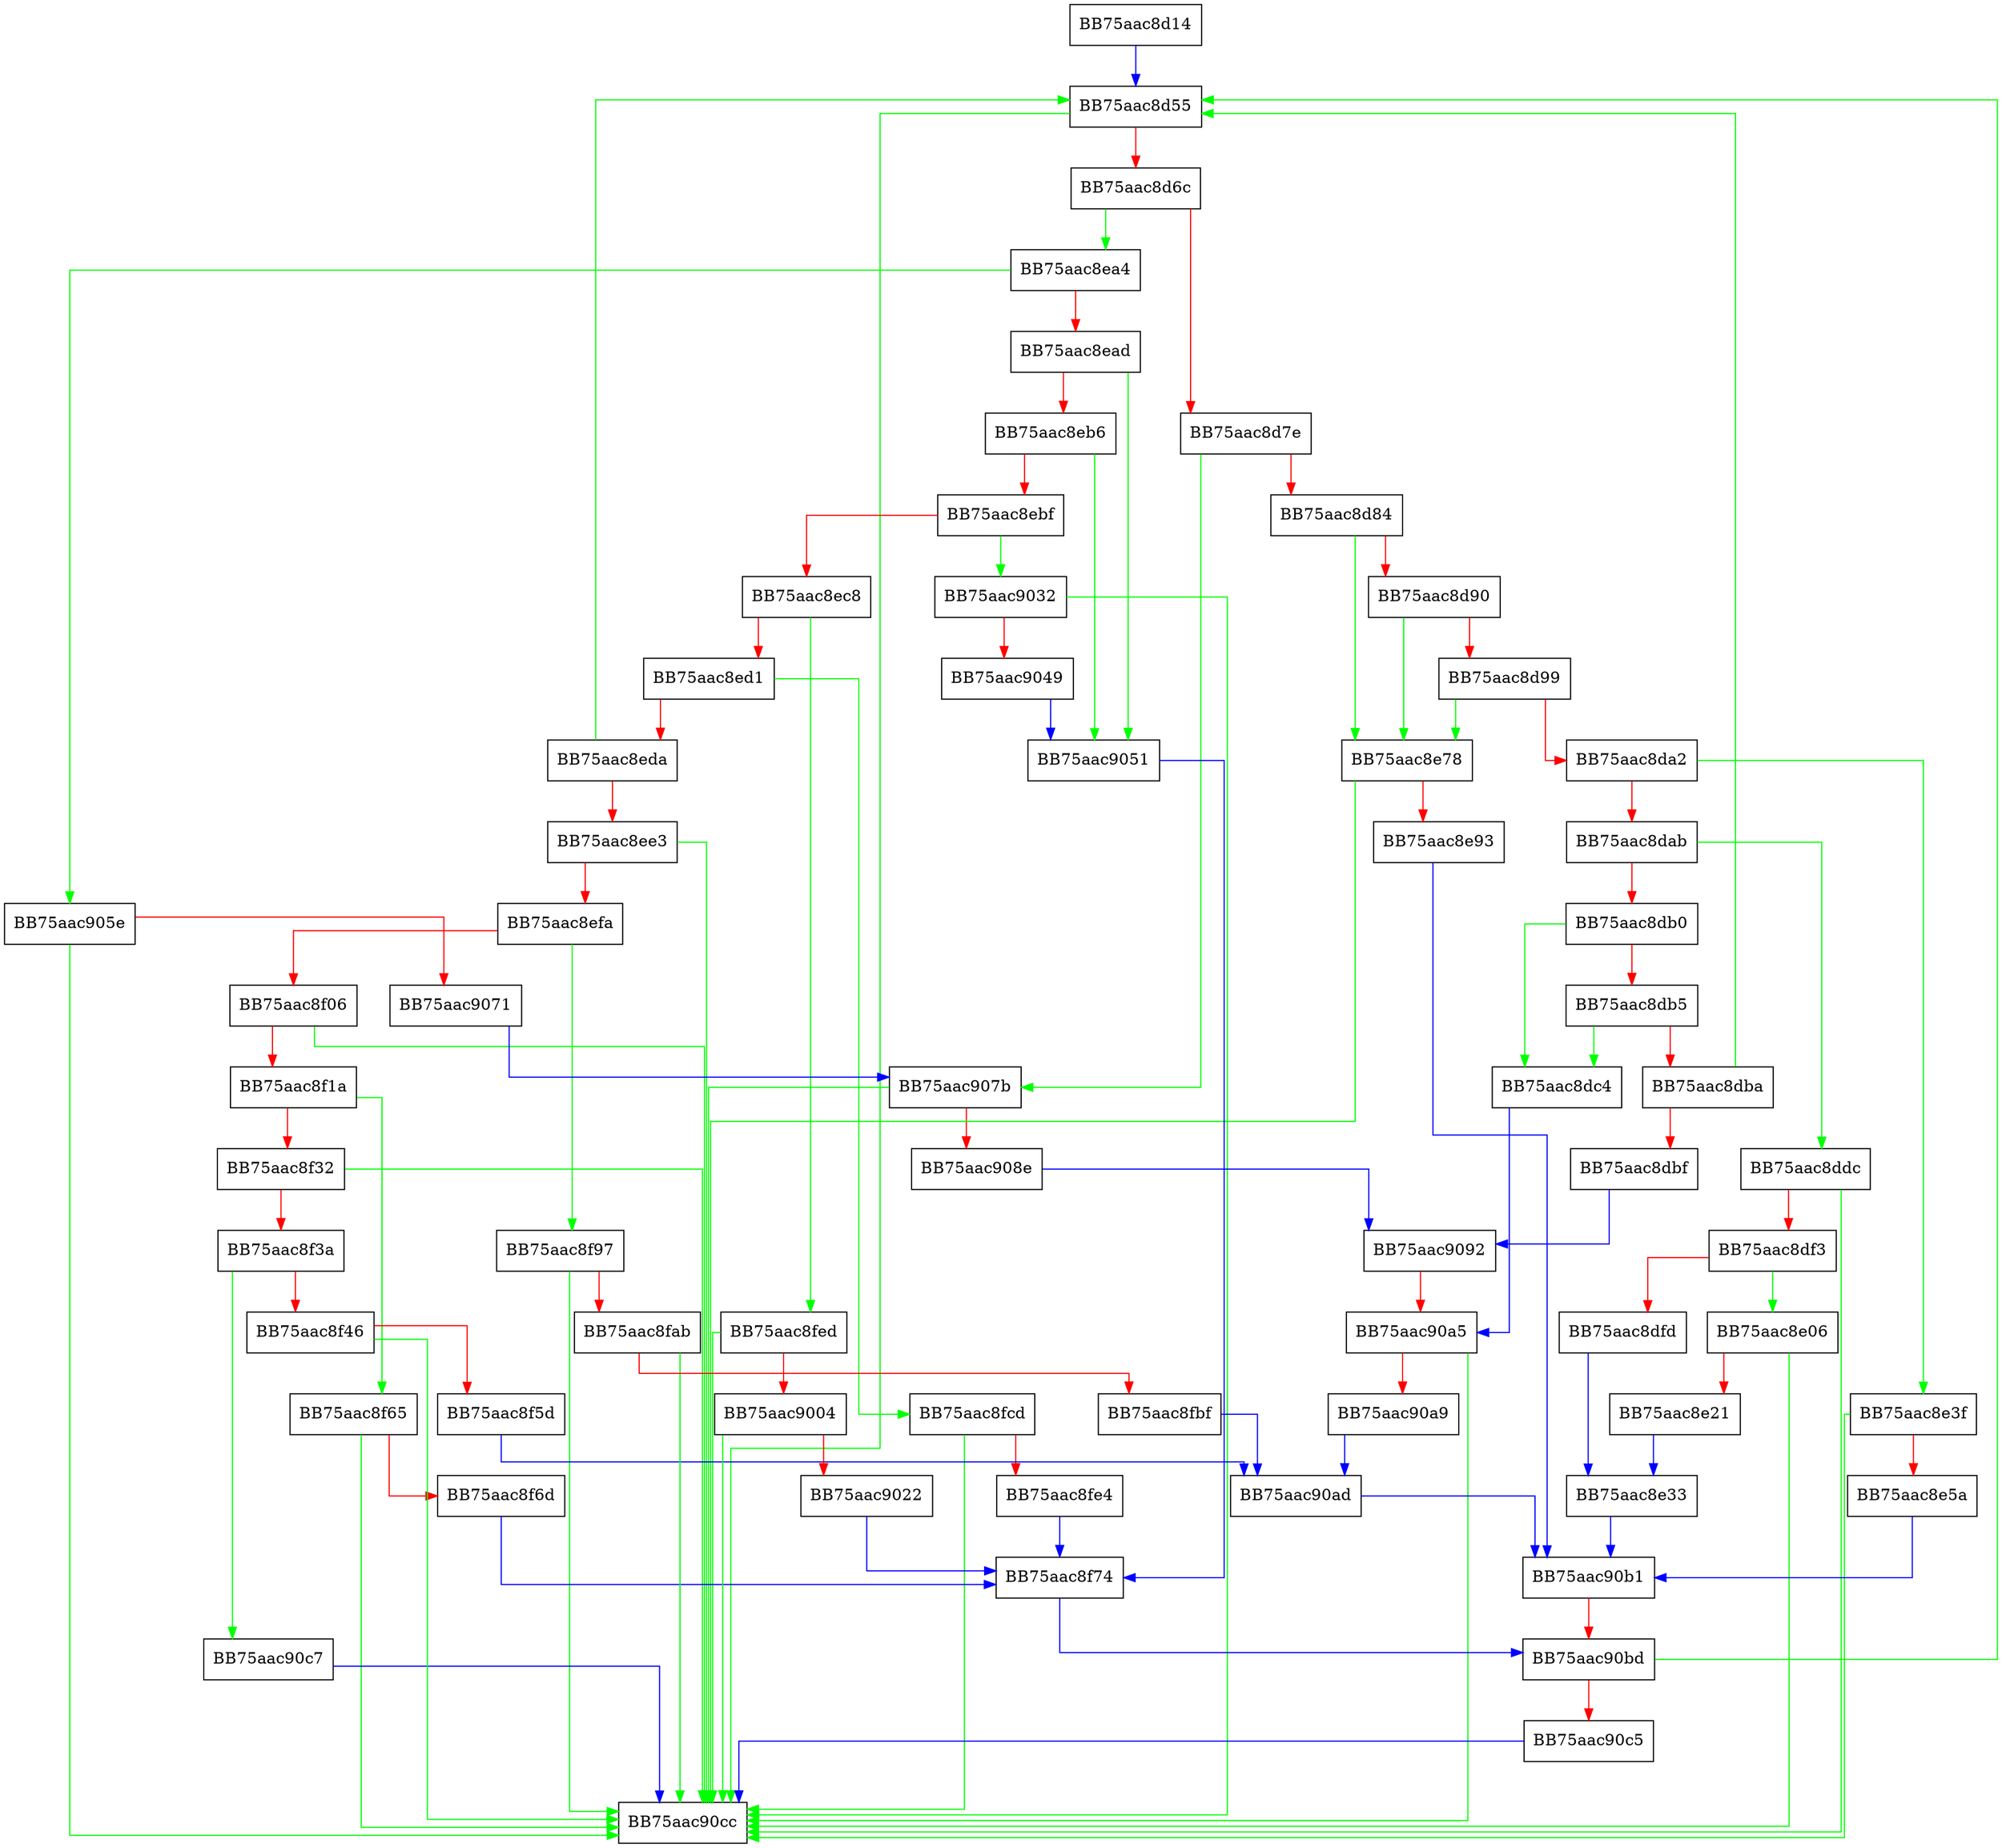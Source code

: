 digraph InternalOnTheFly {
  node [shape="box"];
  graph [splines=ortho];
  BB75aac8d14 -> BB75aac8d55 [color="blue"];
  BB75aac8d55 -> BB75aac90cc [color="green"];
  BB75aac8d55 -> BB75aac8d6c [color="red"];
  BB75aac8d6c -> BB75aac8ea4 [color="green"];
  BB75aac8d6c -> BB75aac8d7e [color="red"];
  BB75aac8d7e -> BB75aac907b [color="green"];
  BB75aac8d7e -> BB75aac8d84 [color="red"];
  BB75aac8d84 -> BB75aac8e78 [color="green"];
  BB75aac8d84 -> BB75aac8d90 [color="red"];
  BB75aac8d90 -> BB75aac8e78 [color="green"];
  BB75aac8d90 -> BB75aac8d99 [color="red"];
  BB75aac8d99 -> BB75aac8e78 [color="green"];
  BB75aac8d99 -> BB75aac8da2 [color="red"];
  BB75aac8da2 -> BB75aac8e3f [color="green"];
  BB75aac8da2 -> BB75aac8dab [color="red"];
  BB75aac8dab -> BB75aac8ddc [color="green"];
  BB75aac8dab -> BB75aac8db0 [color="red"];
  BB75aac8db0 -> BB75aac8dc4 [color="green"];
  BB75aac8db0 -> BB75aac8db5 [color="red"];
  BB75aac8db5 -> BB75aac8dc4 [color="green"];
  BB75aac8db5 -> BB75aac8dba [color="red"];
  BB75aac8dba -> BB75aac8d55 [color="green"];
  BB75aac8dba -> BB75aac8dbf [color="red"];
  BB75aac8dbf -> BB75aac9092 [color="blue"];
  BB75aac8dc4 -> BB75aac90a5 [color="blue"];
  BB75aac8ddc -> BB75aac90cc [color="green"];
  BB75aac8ddc -> BB75aac8df3 [color="red"];
  BB75aac8df3 -> BB75aac8e06 [color="green"];
  BB75aac8df3 -> BB75aac8dfd [color="red"];
  BB75aac8dfd -> BB75aac8e33 [color="blue"];
  BB75aac8e06 -> BB75aac90cc [color="green"];
  BB75aac8e06 -> BB75aac8e21 [color="red"];
  BB75aac8e21 -> BB75aac8e33 [color="blue"];
  BB75aac8e33 -> BB75aac90b1 [color="blue"];
  BB75aac8e3f -> BB75aac90cc [color="green"];
  BB75aac8e3f -> BB75aac8e5a [color="red"];
  BB75aac8e5a -> BB75aac90b1 [color="blue"];
  BB75aac8e78 -> BB75aac90cc [color="green"];
  BB75aac8e78 -> BB75aac8e93 [color="red"];
  BB75aac8e93 -> BB75aac90b1 [color="blue"];
  BB75aac8ea4 -> BB75aac905e [color="green"];
  BB75aac8ea4 -> BB75aac8ead [color="red"];
  BB75aac8ead -> BB75aac9051 [color="green"];
  BB75aac8ead -> BB75aac8eb6 [color="red"];
  BB75aac8eb6 -> BB75aac9051 [color="green"];
  BB75aac8eb6 -> BB75aac8ebf [color="red"];
  BB75aac8ebf -> BB75aac9032 [color="green"];
  BB75aac8ebf -> BB75aac8ec8 [color="red"];
  BB75aac8ec8 -> BB75aac8fed [color="green"];
  BB75aac8ec8 -> BB75aac8ed1 [color="red"];
  BB75aac8ed1 -> BB75aac8fcd [color="green"];
  BB75aac8ed1 -> BB75aac8eda [color="red"];
  BB75aac8eda -> BB75aac8d55 [color="green"];
  BB75aac8eda -> BB75aac8ee3 [color="red"];
  BB75aac8ee3 -> BB75aac90cc [color="green"];
  BB75aac8ee3 -> BB75aac8efa [color="red"];
  BB75aac8efa -> BB75aac8f97 [color="green"];
  BB75aac8efa -> BB75aac8f06 [color="red"];
  BB75aac8f06 -> BB75aac90cc [color="green"];
  BB75aac8f06 -> BB75aac8f1a [color="red"];
  BB75aac8f1a -> BB75aac8f65 [color="green"];
  BB75aac8f1a -> BB75aac8f32 [color="red"];
  BB75aac8f32 -> BB75aac90cc [color="green"];
  BB75aac8f32 -> BB75aac8f3a [color="red"];
  BB75aac8f3a -> BB75aac90c7 [color="green"];
  BB75aac8f3a -> BB75aac8f46 [color="red"];
  BB75aac8f46 -> BB75aac90cc [color="green"];
  BB75aac8f46 -> BB75aac8f5d [color="red"];
  BB75aac8f5d -> BB75aac90ad [color="blue"];
  BB75aac8f65 -> BB75aac90cc [color="green"];
  BB75aac8f65 -> BB75aac8f6d [color="red"];
  BB75aac8f6d -> BB75aac8f74 [color="blue"];
  BB75aac8f74 -> BB75aac90bd [color="blue"];
  BB75aac8f97 -> BB75aac90cc [color="green"];
  BB75aac8f97 -> BB75aac8fab [color="red"];
  BB75aac8fab -> BB75aac90cc [color="green"];
  BB75aac8fab -> BB75aac8fbf [color="red"];
  BB75aac8fbf -> BB75aac90ad [color="blue"];
  BB75aac8fcd -> BB75aac90cc [color="green"];
  BB75aac8fcd -> BB75aac8fe4 [color="red"];
  BB75aac8fe4 -> BB75aac8f74 [color="blue"];
  BB75aac8fed -> BB75aac90cc [color="green"];
  BB75aac8fed -> BB75aac9004 [color="red"];
  BB75aac9004 -> BB75aac90cc [color="green"];
  BB75aac9004 -> BB75aac9022 [color="red"];
  BB75aac9022 -> BB75aac8f74 [color="blue"];
  BB75aac9032 -> BB75aac90cc [color="green"];
  BB75aac9032 -> BB75aac9049 [color="red"];
  BB75aac9049 -> BB75aac9051 [color="blue"];
  BB75aac9051 -> BB75aac8f74 [color="blue"];
  BB75aac905e -> BB75aac90cc [color="green"];
  BB75aac905e -> BB75aac9071 [color="red"];
  BB75aac9071 -> BB75aac907b [color="blue"];
  BB75aac907b -> BB75aac90cc [color="green"];
  BB75aac907b -> BB75aac908e [color="red"];
  BB75aac908e -> BB75aac9092 [color="blue"];
  BB75aac9092 -> BB75aac90a5 [color="red"];
  BB75aac90a5 -> BB75aac90cc [color="green"];
  BB75aac90a5 -> BB75aac90a9 [color="red"];
  BB75aac90a9 -> BB75aac90ad [color="blue"];
  BB75aac90ad -> BB75aac90b1 [color="blue"];
  BB75aac90b1 -> BB75aac90bd [color="red"];
  BB75aac90bd -> BB75aac8d55 [color="green"];
  BB75aac90bd -> BB75aac90c5 [color="red"];
  BB75aac90c5 -> BB75aac90cc [color="blue"];
  BB75aac90c7 -> BB75aac90cc [color="blue"];
}